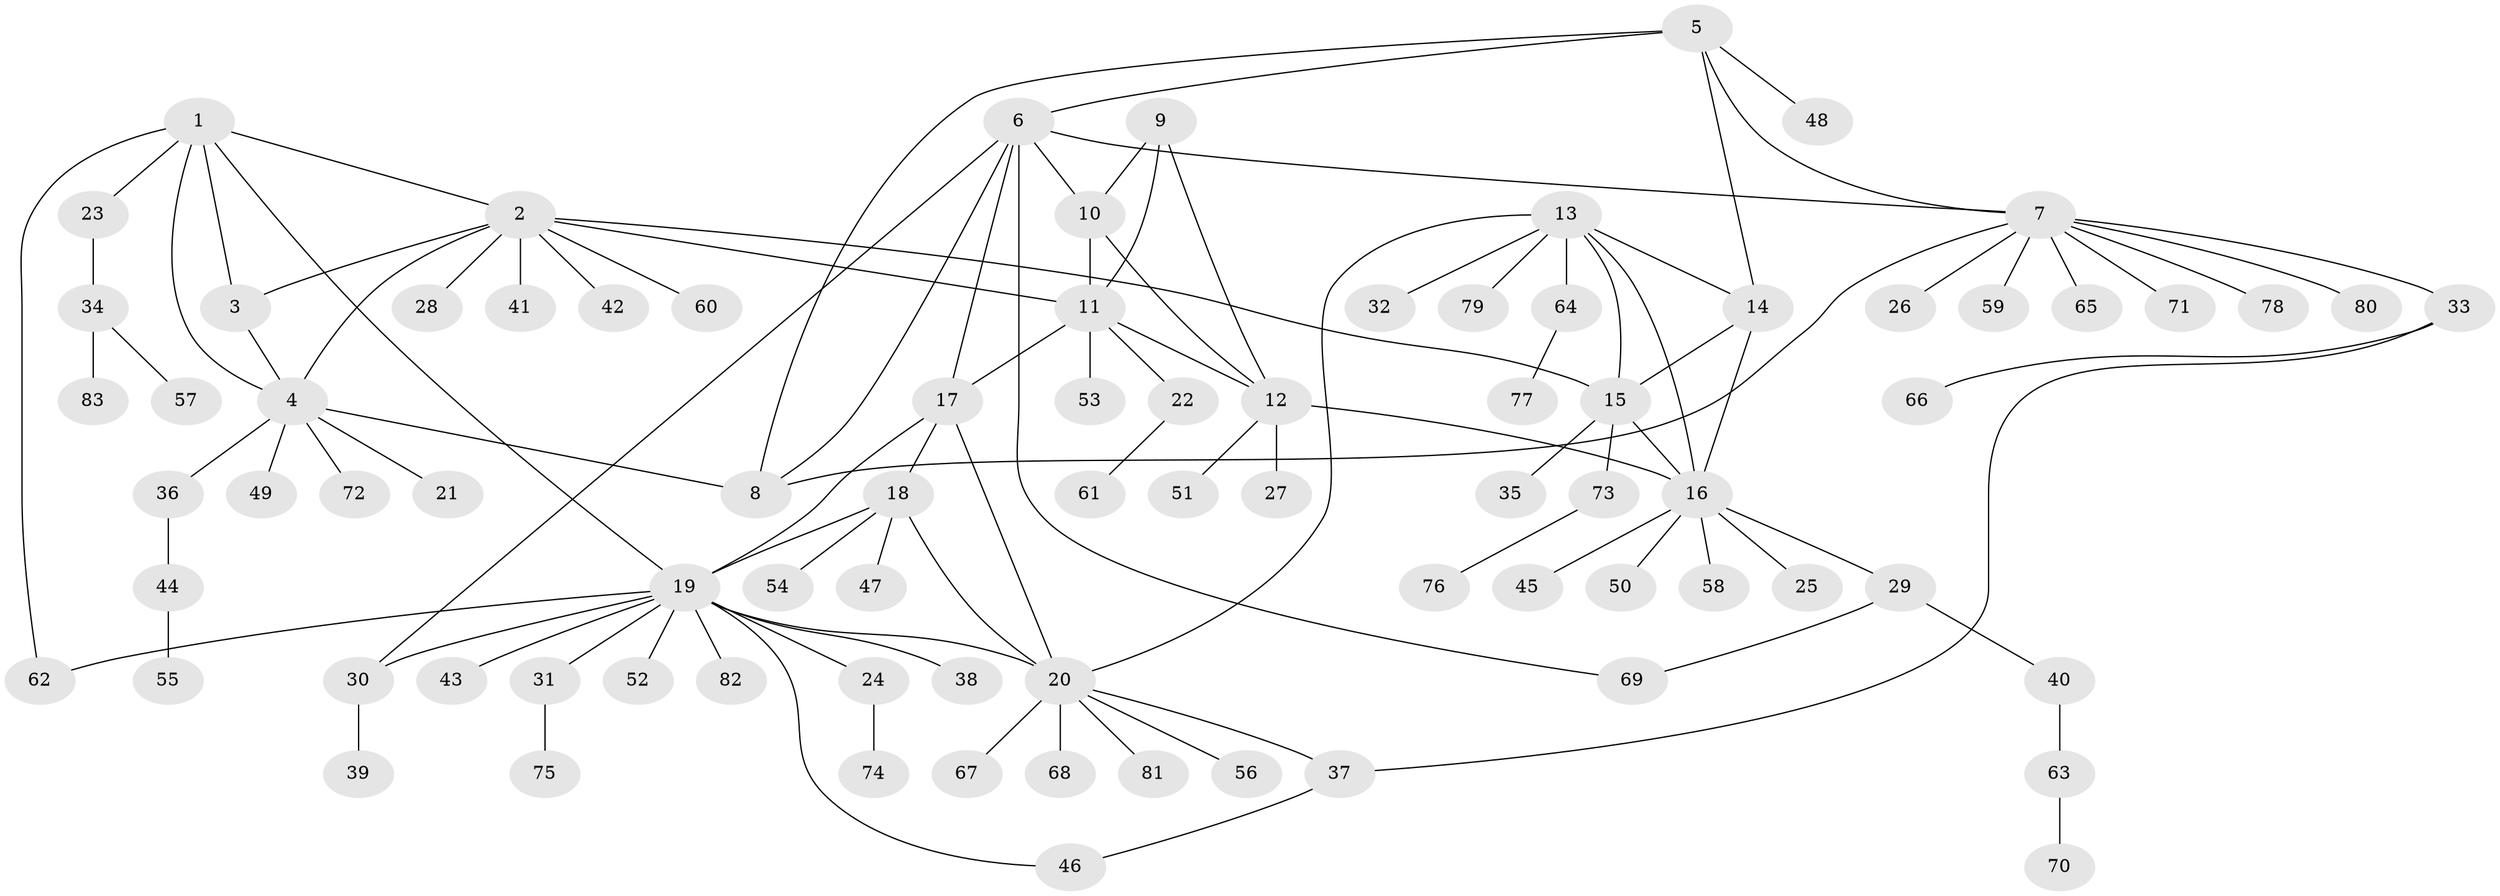 // Generated by graph-tools (version 1.1) at 2025/26/03/09/25 03:26:45]
// undirected, 83 vertices, 108 edges
graph export_dot {
graph [start="1"]
  node [color=gray90,style=filled];
  1;
  2;
  3;
  4;
  5;
  6;
  7;
  8;
  9;
  10;
  11;
  12;
  13;
  14;
  15;
  16;
  17;
  18;
  19;
  20;
  21;
  22;
  23;
  24;
  25;
  26;
  27;
  28;
  29;
  30;
  31;
  32;
  33;
  34;
  35;
  36;
  37;
  38;
  39;
  40;
  41;
  42;
  43;
  44;
  45;
  46;
  47;
  48;
  49;
  50;
  51;
  52;
  53;
  54;
  55;
  56;
  57;
  58;
  59;
  60;
  61;
  62;
  63;
  64;
  65;
  66;
  67;
  68;
  69;
  70;
  71;
  72;
  73;
  74;
  75;
  76;
  77;
  78;
  79;
  80;
  81;
  82;
  83;
  1 -- 2;
  1 -- 3;
  1 -- 4;
  1 -- 19;
  1 -- 23;
  1 -- 62;
  2 -- 3;
  2 -- 4;
  2 -- 11;
  2 -- 15;
  2 -- 28;
  2 -- 41;
  2 -- 42;
  2 -- 60;
  3 -- 4;
  4 -- 8;
  4 -- 21;
  4 -- 36;
  4 -- 49;
  4 -- 72;
  5 -- 6;
  5 -- 7;
  5 -- 8;
  5 -- 14;
  5 -- 48;
  6 -- 7;
  6 -- 8;
  6 -- 10;
  6 -- 17;
  6 -- 30;
  6 -- 69;
  7 -- 8;
  7 -- 26;
  7 -- 33;
  7 -- 59;
  7 -- 65;
  7 -- 71;
  7 -- 78;
  7 -- 80;
  9 -- 10;
  9 -- 11;
  9 -- 12;
  10 -- 11;
  10 -- 12;
  11 -- 12;
  11 -- 17;
  11 -- 22;
  11 -- 53;
  12 -- 16;
  12 -- 27;
  12 -- 51;
  13 -- 14;
  13 -- 15;
  13 -- 16;
  13 -- 20;
  13 -- 32;
  13 -- 64;
  13 -- 79;
  14 -- 15;
  14 -- 16;
  15 -- 16;
  15 -- 35;
  15 -- 73;
  16 -- 25;
  16 -- 29;
  16 -- 45;
  16 -- 50;
  16 -- 58;
  17 -- 18;
  17 -- 19;
  17 -- 20;
  18 -- 19;
  18 -- 20;
  18 -- 47;
  18 -- 54;
  19 -- 20;
  19 -- 24;
  19 -- 30;
  19 -- 31;
  19 -- 38;
  19 -- 43;
  19 -- 46;
  19 -- 52;
  19 -- 62;
  19 -- 82;
  20 -- 37;
  20 -- 56;
  20 -- 67;
  20 -- 68;
  20 -- 81;
  22 -- 61;
  23 -- 34;
  24 -- 74;
  29 -- 40;
  29 -- 69;
  30 -- 39;
  31 -- 75;
  33 -- 37;
  33 -- 66;
  34 -- 57;
  34 -- 83;
  36 -- 44;
  37 -- 46;
  40 -- 63;
  44 -- 55;
  63 -- 70;
  64 -- 77;
  73 -- 76;
}
